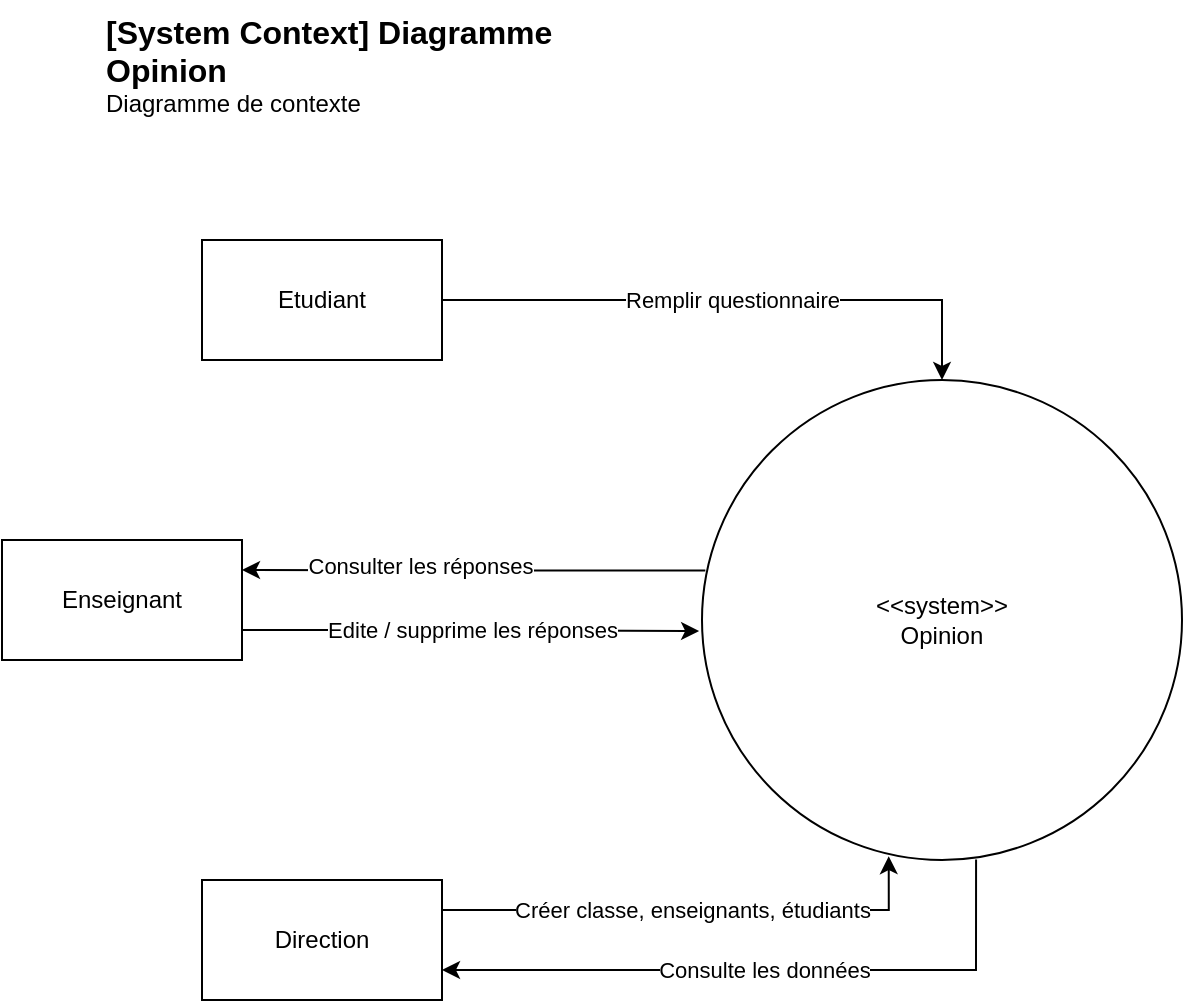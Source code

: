 <mxfile version="19.0.1" type="github">
  <diagram id="e363_-mx_vtwIWTnsq79" name="Page-1">
    <mxGraphModel dx="782" dy="471" grid="1" gridSize="10" guides="1" tooltips="1" connect="1" arrows="1" fold="1" page="1" pageScale="1" pageWidth="827" pageHeight="1169" math="0" shadow="0">
      <root>
        <mxCell id="0" />
        <mxCell id="1" parent="0" />
        <mxCell id="8yhviAMyGkTpuzAkyulQ-7" value="Remplir questionnaire" style="edgeStyle=orthogonalEdgeStyle;rounded=0;orthogonalLoop=1;jettySize=auto;html=1;exitX=1;exitY=0.5;exitDx=0;exitDy=0;" parent="1" source="8yhviAMyGkTpuzAkyulQ-1" target="8yhviAMyGkTpuzAkyulQ-4" edge="1">
          <mxGeometry relative="1" as="geometry" />
        </mxCell>
        <mxCell id="8yhviAMyGkTpuzAkyulQ-1" value="Etudiant" style="rounded=0;whiteSpace=wrap;html=1;gradientColor=none;fillColor=none;" parent="1" vertex="1">
          <mxGeometry x="160" y="170" width="120" height="60" as="geometry" />
        </mxCell>
        <mxCell id="8yhviAMyGkTpuzAkyulQ-9" value="Edite / supprime les réponses" style="edgeStyle=orthogonalEdgeStyle;rounded=0;orthogonalLoop=1;jettySize=auto;html=1;exitX=1;exitY=0.75;exitDx=0;exitDy=0;entryX=-0.006;entryY=0.523;entryDx=0;entryDy=0;entryPerimeter=0;" parent="1" source="8yhviAMyGkTpuzAkyulQ-2" target="8yhviAMyGkTpuzAkyulQ-4" edge="1">
          <mxGeometry relative="1" as="geometry" />
        </mxCell>
        <mxCell id="8yhviAMyGkTpuzAkyulQ-2" value="Enseignant" style="rounded=0;whiteSpace=wrap;html=1;fillColor=none;gradientColor=none;" parent="1" vertex="1">
          <mxGeometry x="60" y="320" width="120" height="60" as="geometry" />
        </mxCell>
        <mxCell id="8yhviAMyGkTpuzAkyulQ-10" value="Créer classe, enseignants, étudiants" style="edgeStyle=orthogonalEdgeStyle;rounded=0;orthogonalLoop=1;jettySize=auto;html=1;exitX=1;exitY=0.25;exitDx=0;exitDy=0;entryX=0.389;entryY=0.992;entryDx=0;entryDy=0;entryPerimeter=0;" parent="1" source="8yhviAMyGkTpuzAkyulQ-3" target="8yhviAMyGkTpuzAkyulQ-4" edge="1">
          <mxGeometry relative="1" as="geometry" />
        </mxCell>
        <mxCell id="8yhviAMyGkTpuzAkyulQ-3" value="Direction" style="rounded=0;whiteSpace=wrap;html=1;fillColor=none;gradientColor=none;" parent="1" vertex="1">
          <mxGeometry x="160" y="490" width="120" height="60" as="geometry" />
        </mxCell>
        <mxCell id="8yhviAMyGkTpuzAkyulQ-8" style="edgeStyle=orthogonalEdgeStyle;rounded=0;orthogonalLoop=1;jettySize=auto;html=1;exitX=0.007;exitY=0.397;exitDx=0;exitDy=0;entryX=1;entryY=0.25;entryDx=0;entryDy=0;exitPerimeter=0;" parent="1" source="8yhviAMyGkTpuzAkyulQ-4" target="8yhviAMyGkTpuzAkyulQ-2" edge="1">
          <mxGeometry relative="1" as="geometry" />
        </mxCell>
        <mxCell id="8yhviAMyGkTpuzAkyulQ-14" value="Consulter les réponses" style="edgeLabel;html=1;align=center;verticalAlign=middle;resizable=0;points=[];" parent="8yhviAMyGkTpuzAkyulQ-8" vertex="1" connectable="0">
          <mxGeometry x="0.237" y="-2" relative="1" as="geometry">
            <mxPoint as="offset" />
          </mxGeometry>
        </mxCell>
        <mxCell id="8yhviAMyGkTpuzAkyulQ-11" value="Consulte les données" style="edgeStyle=orthogonalEdgeStyle;rounded=0;orthogonalLoop=1;jettySize=auto;html=1;exitX=0.571;exitY=0.999;exitDx=0;exitDy=0;entryX=1;entryY=0.75;entryDx=0;entryDy=0;exitPerimeter=0;" parent="1" source="8yhviAMyGkTpuzAkyulQ-4" target="8yhviAMyGkTpuzAkyulQ-3" edge="1">
          <mxGeometry relative="1" as="geometry" />
        </mxCell>
        <mxCell id="8yhviAMyGkTpuzAkyulQ-4" value="&amp;lt;&amp;lt;system&amp;gt;&amp;gt;&lt;br&gt;Opinion" style="ellipse;whiteSpace=wrap;html=1;aspect=fixed;fillColor=none;gradientColor=none;" parent="1" vertex="1">
          <mxGeometry x="410" y="240" width="240" height="240" as="geometry" />
        </mxCell>
        <object placeholders="1" c4Name="[System Context] Diagramme Opinion" c4Type="ContainerScopeBoundary" c4Description="Diagramme de contexte" label="&lt;font style=&quot;font-size: 16px&quot;&gt;&lt;b&gt;&lt;div style=&quot;text-align: left&quot;&gt;%c4Name%&lt;/div&gt;&lt;/b&gt;&lt;/font&gt;&lt;div style=&quot;text-align: left&quot;&gt;%c4Description%&lt;/div&gt;" id="8yhviAMyGkTpuzAkyulQ-5">
          <mxCell style="text;html=1;strokeColor=none;fillColor=none;align=left;verticalAlign=top;whiteSpace=wrap;rounded=0;metaEdit=1;allowArrows=0;resizable=1;rotatable=0;connectable=0;recursiveResize=0;expand=0;pointerEvents=0;points=[[0.25,0,0],[0.5,0,0],[0.75,0,0],[1,0.25,0],[1,0.5,0],[1,0.75,0],[0.75,1,0],[0.5,1,0],[0.25,1,0],[0,0.75,0],[0,0.5,0],[0,0.25,0]];" parent="1" vertex="1">
            <mxGeometry x="110" y="50" width="260" height="40" as="geometry" />
          </mxCell>
        </object>
      </root>
    </mxGraphModel>
  </diagram>
</mxfile>
